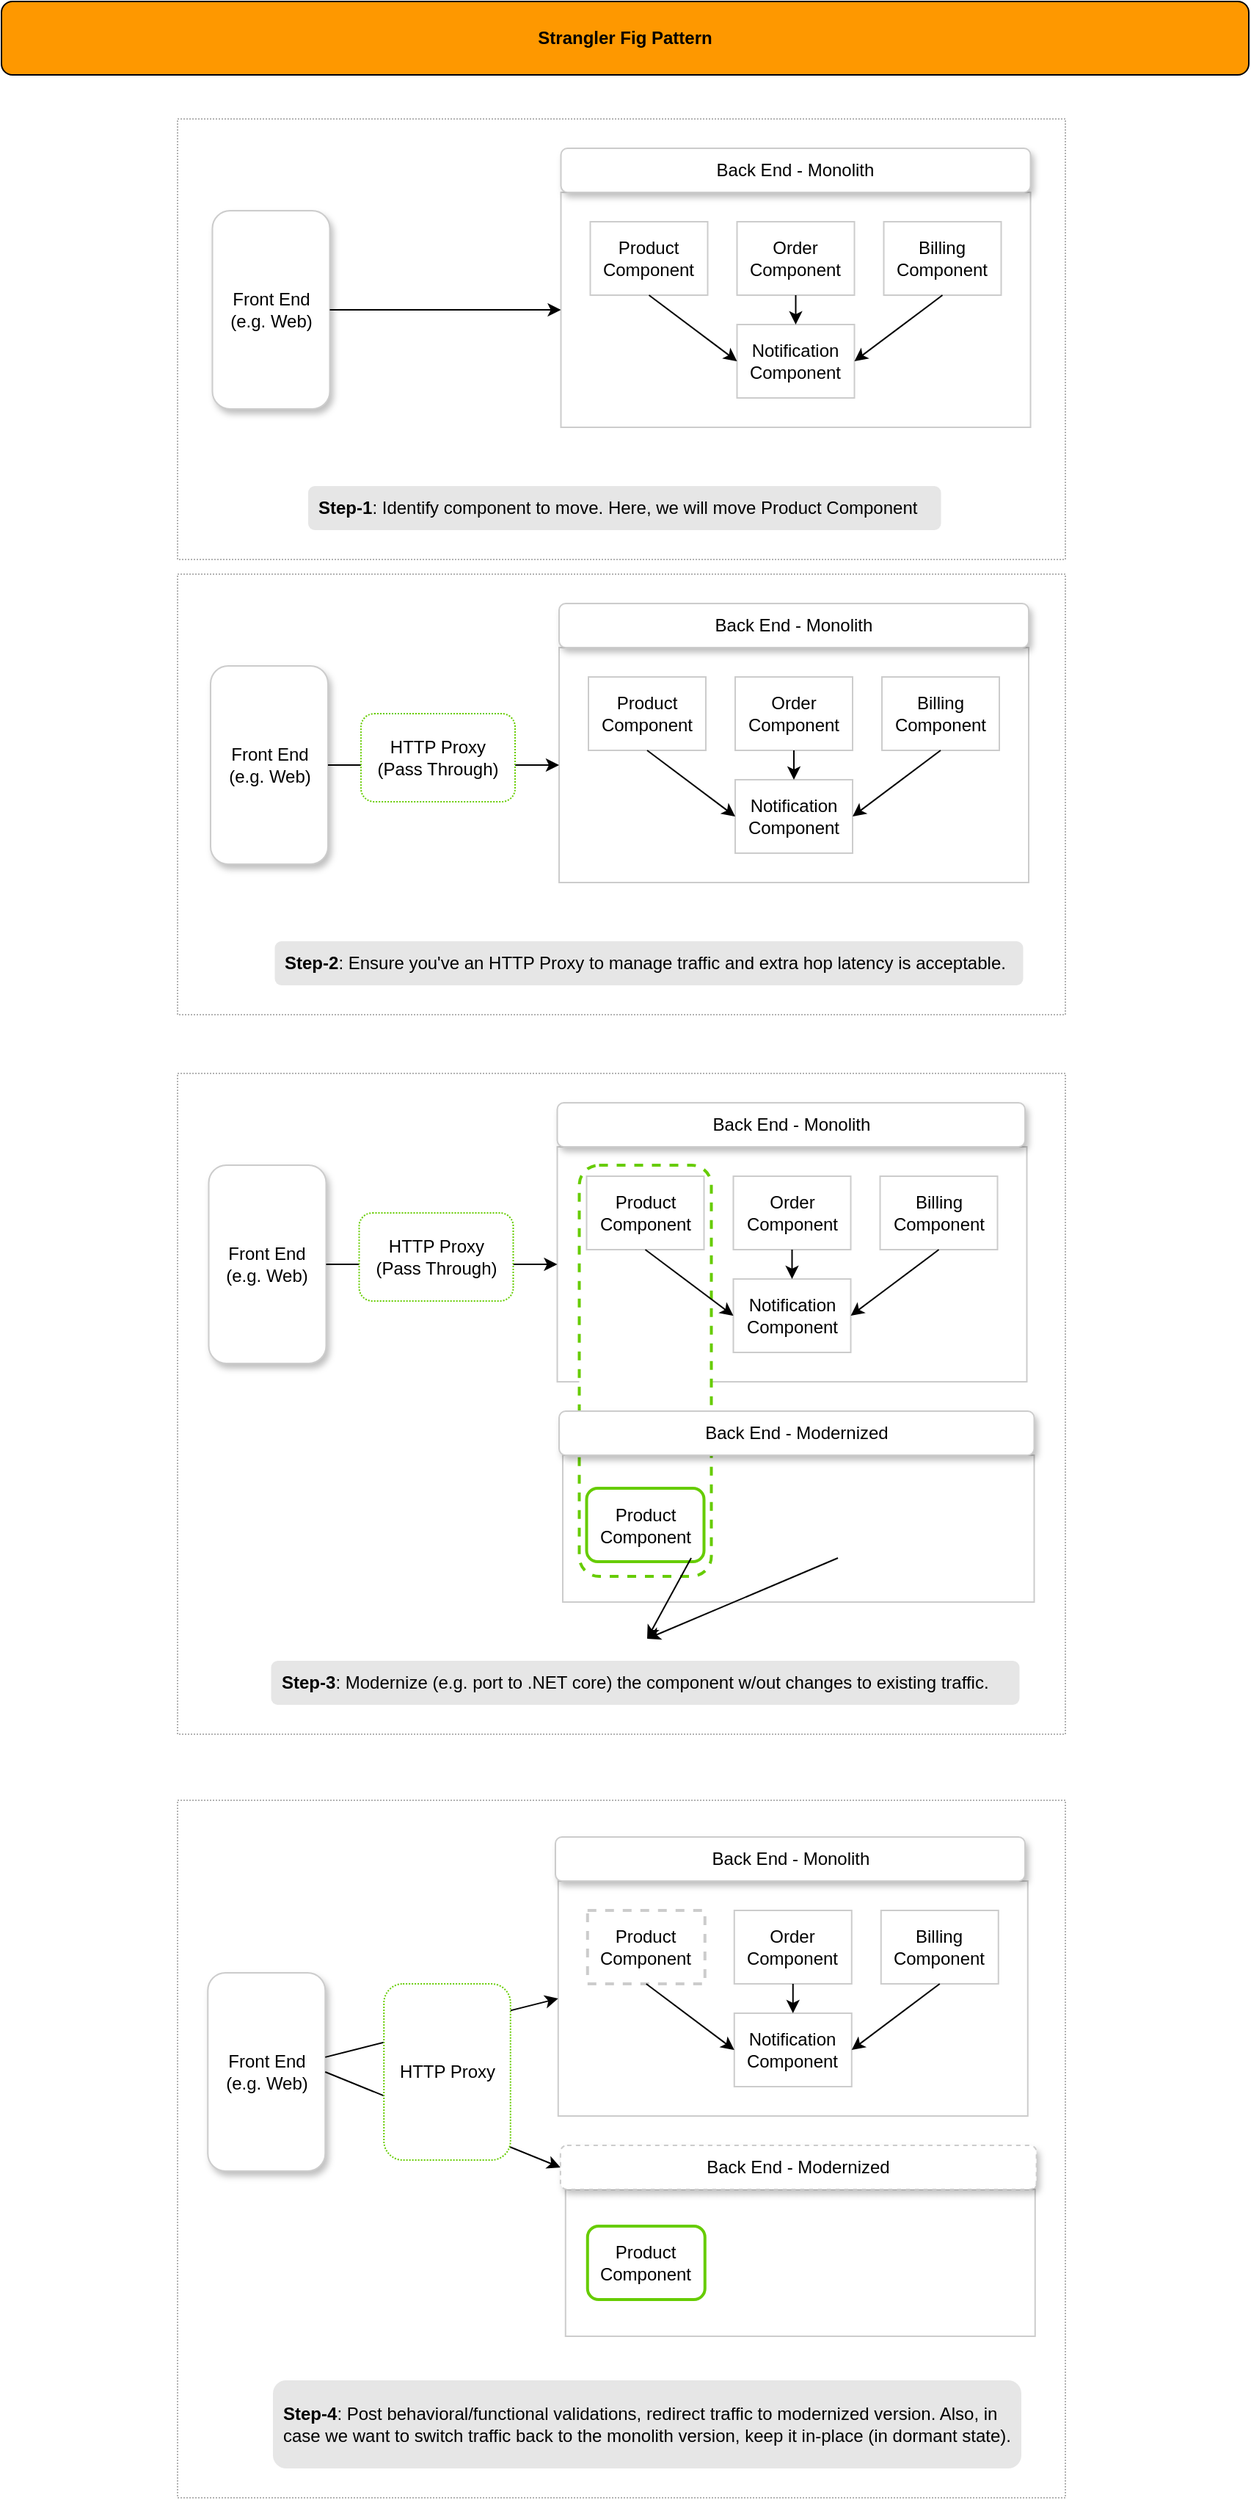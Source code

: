<mxfile version="19.0.3" type="device"><diagram id="A56E2FRzg1J_WpSR-TdX" name="Strangler Fig Pattern"><mxGraphModel dx="1098" dy="1143" grid="1" gridSize="10" guides="1" tooltips="1" connect="1" arrows="1" fold="1" page="1" pageScale="1" pageWidth="850" pageHeight="1100" math="0" shadow="0"><root><mxCell id="0"/><mxCell id="1" parent="0"/><mxCell id="nzpVo-MvLn8j6ytBCN_E-132" value="" style="rounded=0;whiteSpace=wrap;html=1;strokeColor=#B3B3B3;fillColor=default;strokeWidth=1;dashed=1;dashPattern=1 1;shadow=0;" vertex="1" parent="1"><mxGeometry x="120" y="1225" width="605" height="475" as="geometry"/></mxCell><mxCell id="nzpVo-MvLn8j6ytBCN_E-109" value="" style="rounded=0;whiteSpace=wrap;html=1;strokeColor=#B3B3B3;fillColor=default;strokeWidth=1;dashed=1;dashPattern=1 1;shadow=0;" vertex="1" parent="1"><mxGeometry x="120" y="730" width="605" height="450" as="geometry"/></mxCell><mxCell id="nzpVo-MvLn8j6ytBCN_E-110" value="" style="rounded=0;whiteSpace=wrap;html=1;strokeColor=#CCCCCC;" vertex="1" parent="1"><mxGeometry x="378.75" y="780" width="320" height="160" as="geometry"/></mxCell><mxCell id="nzpVo-MvLn8j6ytBCN_E-123" value="" style="rounded=0;whiteSpace=wrap;html=1;strokeColor=#CCCCCC;shadow=0;strokeWidth=1;" vertex="1" parent="1"><mxGeometry x="382.5" y="990" width="321.25" height="100" as="geometry"/></mxCell><mxCell id="nzpVo-MvLn8j6ytBCN_E-150" value="" style="rounded=1;whiteSpace=wrap;html=1;shadow=0;dashed=1;strokeColor=#66CC00;strokeWidth=2;fillColor=default;rotation=0;" vertex="1" parent="1"><mxGeometry x="393.75" y="792.5" width="90" height="280" as="geometry"/></mxCell><mxCell id="nzpVo-MvLn8j6ytBCN_E-16" value="" style="rounded=0;whiteSpace=wrap;html=1;strokeColor=#B3B3B3;fillColor=default;strokeWidth=1;dashed=1;dashPattern=1 1;shadow=0;" vertex="1" parent="1"><mxGeometry x="120" y="80" width="605" height="300" as="geometry"/></mxCell><mxCell id="nzpVo-MvLn8j6ytBCN_E-5" value="" style="rounded=0;whiteSpace=wrap;html=1;strokeColor=#CCCCCC;" vertex="1" parent="1"><mxGeometry x="381.25" y="130" width="320" height="160" as="geometry"/></mxCell><mxCell id="nzpVo-MvLn8j6ytBCN_E-1" value="Strangler Fig Pattern" style="rounded=1;whiteSpace=wrap;html=1;fontStyle=1;fillColor=#FE9800;" vertex="1" parent="1"><mxGeometry width="850" height="50" as="geometry"/></mxCell><mxCell id="nzpVo-MvLn8j6ytBCN_E-4" value="Front End (e.g. Web)" style="text;html=1;strokeColor=#CCCCCC;fillColor=default;align=center;verticalAlign=middle;whiteSpace=wrap;rounded=1;shadow=1;" vertex="1" parent="1"><mxGeometry x="143.75" y="142.5" width="80" height="135" as="geometry"/></mxCell><mxCell id="nzpVo-MvLn8j6ytBCN_E-6" value="Back End - Monolith" style="text;html=1;strokeColor=#CCCCCC;fillColor=default;align=center;verticalAlign=middle;whiteSpace=wrap;rounded=1;shadow=1;" vertex="1" parent="1"><mxGeometry x="381.25" y="100" width="320" height="30" as="geometry"/></mxCell><mxCell id="nzpVo-MvLn8j6ytBCN_E-9" value="Product Component" style="rounded=0;whiteSpace=wrap;html=1;strokeColor=#CCCCCC;fillColor=default;" vertex="1" parent="1"><mxGeometry x="401.25" y="150" width="80" height="50" as="geometry"/></mxCell><mxCell id="nzpVo-MvLn8j6ytBCN_E-10" value="Order Component" style="rounded=0;whiteSpace=wrap;html=1;strokeColor=#CCCCCC;fillColor=default;" vertex="1" parent="1"><mxGeometry x="501.25" y="150" width="80" height="50" as="geometry"/></mxCell><mxCell id="nzpVo-MvLn8j6ytBCN_E-11" value="Billing Component" style="rounded=0;whiteSpace=wrap;html=1;strokeColor=#CCCCCC;fillColor=default;" vertex="1" parent="1"><mxGeometry x="601.25" y="150" width="80" height="50" as="geometry"/></mxCell><mxCell id="nzpVo-MvLn8j6ytBCN_E-12" value="Notification Component" style="rounded=0;whiteSpace=wrap;html=1;strokeColor=#CCCCCC;fillColor=default;" vertex="1" parent="1"><mxGeometry x="501.25" y="220" width="80" height="50" as="geometry"/></mxCell><mxCell id="nzpVo-MvLn8j6ytBCN_E-13" value="" style="endArrow=classic;html=1;rounded=0;exitX=0.5;exitY=1;exitDx=0;exitDy=0;entryX=0;entryY=0.5;entryDx=0;entryDy=0;" edge="1" parent="1" source="nzpVo-MvLn8j6ytBCN_E-9" target="nzpVo-MvLn8j6ytBCN_E-12"><mxGeometry width="50" height="50" relative="1" as="geometry"><mxPoint x="421.25" y="260" as="sourcePoint"/><mxPoint x="471.25" y="210" as="targetPoint"/></mxGeometry></mxCell><mxCell id="nzpVo-MvLn8j6ytBCN_E-14" value="" style="endArrow=classic;html=1;rounded=0;exitX=0.5;exitY=1;exitDx=0;exitDy=0;entryX=0.5;entryY=0;entryDx=0;entryDy=0;" edge="1" parent="1" source="nzpVo-MvLn8j6ytBCN_E-10" target="nzpVo-MvLn8j6ytBCN_E-12"><mxGeometry width="50" height="50" relative="1" as="geometry"><mxPoint x="451.25" y="210" as="sourcePoint"/><mxPoint x="511.25" y="255" as="targetPoint"/></mxGeometry></mxCell><mxCell id="nzpVo-MvLn8j6ytBCN_E-15" value="" style="endArrow=classic;html=1;rounded=0;exitX=0.5;exitY=1;exitDx=0;exitDy=0;entryX=1;entryY=0.5;entryDx=0;entryDy=0;" edge="1" parent="1" source="nzpVo-MvLn8j6ytBCN_E-11" target="nzpVo-MvLn8j6ytBCN_E-12"><mxGeometry width="50" height="50" relative="1" as="geometry"><mxPoint x="451.25" y="210" as="sourcePoint"/><mxPoint x="511.25" y="255" as="targetPoint"/></mxGeometry></mxCell><mxCell id="nzpVo-MvLn8j6ytBCN_E-19" value="" style="endArrow=classic;html=1;rounded=0;entryX=0;entryY=0.5;entryDx=0;entryDy=0;exitX=1;exitY=0.5;exitDx=0;exitDy=0;" edge="1" parent="1" source="nzpVo-MvLn8j6ytBCN_E-4" target="nzpVo-MvLn8j6ytBCN_E-5"><mxGeometry width="50" height="50" relative="1" as="geometry"><mxPoint x="281.25" y="160" as="sourcePoint"/><mxPoint x="503.75" y="215" as="targetPoint"/></mxGeometry></mxCell><mxCell id="nzpVo-MvLn8j6ytBCN_E-95" value="" style="rounded=0;whiteSpace=wrap;html=1;strokeColor=#B3B3B3;fillColor=default;strokeWidth=1;dashed=1;dashPattern=1 1;shadow=0;" vertex="1" parent="1"><mxGeometry x="120" y="390" width="605" height="300" as="geometry"/></mxCell><mxCell id="nzpVo-MvLn8j6ytBCN_E-96" value="" style="rounded=0;whiteSpace=wrap;html=1;strokeColor=#CCCCCC;" vertex="1" parent="1"><mxGeometry x="380" y="440" width="320" height="160" as="geometry"/></mxCell><mxCell id="nzpVo-MvLn8j6ytBCN_E-97" value="Front End (e.g. Web)" style="text;html=1;strokeColor=#CCCCCC;fillColor=default;align=center;verticalAlign=middle;whiteSpace=wrap;rounded=1;shadow=1;" vertex="1" parent="1"><mxGeometry x="142.5" y="452.5" width="80" height="135" as="geometry"/></mxCell><mxCell id="nzpVo-MvLn8j6ytBCN_E-98" value="Back End - Monolith" style="text;html=1;strokeColor=#CCCCCC;fillColor=default;align=center;verticalAlign=middle;whiteSpace=wrap;rounded=1;shadow=1;" vertex="1" parent="1"><mxGeometry x="380" y="410" width="320" height="30" as="geometry"/></mxCell><mxCell id="nzpVo-MvLn8j6ytBCN_E-99" value="Product Component" style="rounded=0;whiteSpace=wrap;html=1;strokeColor=#CCCCCC;fillColor=default;" vertex="1" parent="1"><mxGeometry x="400" y="460" width="80" height="50" as="geometry"/></mxCell><mxCell id="nzpVo-MvLn8j6ytBCN_E-100" value="Order Component" style="rounded=0;whiteSpace=wrap;html=1;strokeColor=#CCCCCC;fillColor=default;" vertex="1" parent="1"><mxGeometry x="500" y="460" width="80" height="50" as="geometry"/></mxCell><mxCell id="nzpVo-MvLn8j6ytBCN_E-101" value="Billing Component" style="rounded=0;whiteSpace=wrap;html=1;strokeColor=#CCCCCC;fillColor=default;" vertex="1" parent="1"><mxGeometry x="600" y="460" width="80" height="50" as="geometry"/></mxCell><mxCell id="nzpVo-MvLn8j6ytBCN_E-102" value="Notification Component" style="rounded=0;whiteSpace=wrap;html=1;strokeColor=#CCCCCC;fillColor=default;" vertex="1" parent="1"><mxGeometry x="500" y="530" width="80" height="50" as="geometry"/></mxCell><mxCell id="nzpVo-MvLn8j6ytBCN_E-103" value="" style="endArrow=classic;html=1;rounded=0;exitX=0.5;exitY=1;exitDx=0;exitDy=0;entryX=0;entryY=0.5;entryDx=0;entryDy=0;" edge="1" parent="1" source="nzpVo-MvLn8j6ytBCN_E-99" target="nzpVo-MvLn8j6ytBCN_E-102"><mxGeometry width="50" height="50" relative="1" as="geometry"><mxPoint x="420" y="570" as="sourcePoint"/><mxPoint x="470" y="520" as="targetPoint"/></mxGeometry></mxCell><mxCell id="nzpVo-MvLn8j6ytBCN_E-104" value="" style="endArrow=classic;html=1;rounded=0;exitX=0.5;exitY=1;exitDx=0;exitDy=0;entryX=0.5;entryY=0;entryDx=0;entryDy=0;" edge="1" parent="1" source="nzpVo-MvLn8j6ytBCN_E-100" target="nzpVo-MvLn8j6ytBCN_E-102"><mxGeometry width="50" height="50" relative="1" as="geometry"><mxPoint x="450" y="520" as="sourcePoint"/><mxPoint x="510" y="565" as="targetPoint"/></mxGeometry></mxCell><mxCell id="nzpVo-MvLn8j6ytBCN_E-105" value="" style="endArrow=classic;html=1;rounded=0;exitX=0.5;exitY=1;exitDx=0;exitDy=0;entryX=1;entryY=0.5;entryDx=0;entryDy=0;" edge="1" parent="1" source="nzpVo-MvLn8j6ytBCN_E-101" target="nzpVo-MvLn8j6ytBCN_E-102"><mxGeometry width="50" height="50" relative="1" as="geometry"><mxPoint x="450" y="520" as="sourcePoint"/><mxPoint x="510" y="565" as="targetPoint"/></mxGeometry></mxCell><mxCell id="nzpVo-MvLn8j6ytBCN_E-107" value="" style="endArrow=classic;html=1;rounded=0;entryX=0;entryY=0.5;entryDx=0;entryDy=0;startArrow=none;" edge="1" parent="1" source="nzpVo-MvLn8j6ytBCN_E-97" target="nzpVo-MvLn8j6ytBCN_E-96"><mxGeometry width="50" height="50" relative="1" as="geometry"><mxPoint x="348.75" y="520" as="sourcePoint"/><mxPoint x="522.5" y="525" as="targetPoint"/></mxGeometry></mxCell><mxCell id="nzpVo-MvLn8j6ytBCN_E-60" value="HTTP Proxy&lt;br&gt;(Pass Through)" style="rounded=1;whiteSpace=wrap;html=1;shadow=0;dashed=1;strokeColor=#66CC00;strokeWidth=1;fillColor=default;rotation=0;dashPattern=1 1;" vertex="1" parent="1"><mxGeometry x="245" y="485" width="105" height="60" as="geometry"/></mxCell><mxCell id="nzpVo-MvLn8j6ytBCN_E-111" value="Front End (e.g. Web)" style="text;html=1;strokeColor=#CCCCCC;fillColor=default;align=center;verticalAlign=middle;whiteSpace=wrap;rounded=1;shadow=1;" vertex="1" parent="1"><mxGeometry x="141.25" y="792.5" width="80" height="135" as="geometry"/></mxCell><mxCell id="nzpVo-MvLn8j6ytBCN_E-112" value="Back End - Monolith" style="text;html=1;strokeColor=#CCCCCC;fillColor=default;align=center;verticalAlign=middle;whiteSpace=wrap;rounded=1;shadow=1;" vertex="1" parent="1"><mxGeometry x="378.75" y="750" width="318.75" height="30" as="geometry"/></mxCell><mxCell id="nzpVo-MvLn8j6ytBCN_E-113" value="Product Component" style="rounded=0;whiteSpace=wrap;html=1;strokeColor=#CCCCCC;fillColor=default;" vertex="1" parent="1"><mxGeometry x="398.75" y="800" width="80" height="50" as="geometry"/></mxCell><mxCell id="nzpVo-MvLn8j6ytBCN_E-114" value="Order Component" style="rounded=0;whiteSpace=wrap;html=1;strokeColor=#CCCCCC;fillColor=default;" vertex="1" parent="1"><mxGeometry x="498.75" y="800" width="80" height="50" as="geometry"/></mxCell><mxCell id="nzpVo-MvLn8j6ytBCN_E-115" value="Billing Component" style="rounded=0;whiteSpace=wrap;html=1;strokeColor=#CCCCCC;fillColor=default;" vertex="1" parent="1"><mxGeometry x="598.75" y="800" width="80" height="50" as="geometry"/></mxCell><mxCell id="nzpVo-MvLn8j6ytBCN_E-116" value="Notification Component" style="rounded=0;whiteSpace=wrap;html=1;strokeColor=#CCCCCC;fillColor=default;" vertex="1" parent="1"><mxGeometry x="498.75" y="870" width="80" height="50" as="geometry"/></mxCell><mxCell id="nzpVo-MvLn8j6ytBCN_E-117" value="" style="endArrow=classic;html=1;rounded=0;exitX=0.5;exitY=1;exitDx=0;exitDy=0;entryX=0;entryY=0.5;entryDx=0;entryDy=0;" edge="1" parent="1" source="nzpVo-MvLn8j6ytBCN_E-113" target="nzpVo-MvLn8j6ytBCN_E-116"><mxGeometry width="50" height="50" relative="1" as="geometry"><mxPoint x="418.75" y="910" as="sourcePoint"/><mxPoint x="468.75" y="860" as="targetPoint"/></mxGeometry></mxCell><mxCell id="nzpVo-MvLn8j6ytBCN_E-118" value="" style="endArrow=classic;html=1;rounded=0;exitX=0.5;exitY=1;exitDx=0;exitDy=0;entryX=0.5;entryY=0;entryDx=0;entryDy=0;" edge="1" parent="1" source="nzpVo-MvLn8j6ytBCN_E-114" target="nzpVo-MvLn8j6ytBCN_E-116"><mxGeometry width="50" height="50" relative="1" as="geometry"><mxPoint x="448.75" y="860" as="sourcePoint"/><mxPoint x="508.75" y="905" as="targetPoint"/></mxGeometry></mxCell><mxCell id="nzpVo-MvLn8j6ytBCN_E-119" value="" style="endArrow=classic;html=1;rounded=0;exitX=0.5;exitY=1;exitDx=0;exitDy=0;entryX=1;entryY=0.5;entryDx=0;entryDy=0;" edge="1" parent="1" source="nzpVo-MvLn8j6ytBCN_E-115" target="nzpVo-MvLn8j6ytBCN_E-116"><mxGeometry width="50" height="50" relative="1" as="geometry"><mxPoint x="448.75" y="860" as="sourcePoint"/><mxPoint x="508.75" y="905" as="targetPoint"/></mxGeometry></mxCell><mxCell id="nzpVo-MvLn8j6ytBCN_E-121" value="" style="endArrow=classic;html=1;rounded=0;entryX=0;entryY=0.5;entryDx=0;entryDy=0;startArrow=none;" edge="1" parent="1" source="nzpVo-MvLn8j6ytBCN_E-111" target="nzpVo-MvLn8j6ytBCN_E-110"><mxGeometry width="50" height="50" relative="1" as="geometry"><mxPoint x="347.5" y="860" as="sourcePoint"/><mxPoint x="521.25" y="865" as="targetPoint"/></mxGeometry></mxCell><mxCell id="nzpVo-MvLn8j6ytBCN_E-122" value="HTTP Proxy&lt;br&gt;(Pass Through)" style="rounded=1;whiteSpace=wrap;html=1;shadow=0;dashed=1;strokeColor=#66CC00;strokeWidth=1;fillColor=default;rotation=0;dashPattern=1 1;" vertex="1" parent="1"><mxGeometry x="243.75" y="825" width="105" height="60" as="geometry"/></mxCell><mxCell id="nzpVo-MvLn8j6ytBCN_E-125" value="Product Component" style="rounded=1;whiteSpace=wrap;html=1;strokeColor=#66CC00;fillColor=default;shadow=0;strokeWidth=2;" vertex="1" parent="1"><mxGeometry x="398.75" y="1012.5" width="80" height="50" as="geometry"/></mxCell><mxCell id="nzpVo-MvLn8j6ytBCN_E-130" value="" style="endArrow=classic;html=1;rounded=0;exitX=0.5;exitY=1;exitDx=0;exitDy=0;entryX=0.5;entryY=0;entryDx=0;entryDy=0;" edge="1" parent="1" target="nzpVo-MvLn8j6ytBCN_E-128"><mxGeometry width="50" height="50" relative="1" as="geometry"><mxPoint x="470" y="1060" as="sourcePoint"/><mxPoint x="440" y="1115" as="targetPoint"/></mxGeometry></mxCell><mxCell id="nzpVo-MvLn8j6ytBCN_E-131" value="" style="endArrow=classic;html=1;rounded=0;exitX=0.5;exitY=1;exitDx=0;exitDy=0;entryX=1;entryY=0.5;entryDx=0;entryDy=0;" edge="1" parent="1" target="nzpVo-MvLn8j6ytBCN_E-128"><mxGeometry width="50" height="50" relative="1" as="geometry"><mxPoint x="570" y="1060" as="sourcePoint"/><mxPoint x="440" y="1115" as="targetPoint"/></mxGeometry></mxCell><mxCell id="nzpVo-MvLn8j6ytBCN_E-133" value="" style="rounded=0;whiteSpace=wrap;html=1;strokeColor=#CCCCCC;" vertex="1" parent="1"><mxGeometry x="379.38" y="1280" width="320" height="160" as="geometry"/></mxCell><mxCell id="nzpVo-MvLn8j6ytBCN_E-134" value="Front End (e.g. Web)" style="text;html=1;strokeColor=#CCCCCC;fillColor=default;align=center;verticalAlign=middle;whiteSpace=wrap;rounded=1;shadow=1;" vertex="1" parent="1"><mxGeometry x="140.63" y="1342.5" width="80" height="135" as="geometry"/></mxCell><mxCell id="nzpVo-MvLn8j6ytBCN_E-135" value="Back End - Monolith" style="text;html=1;strokeColor=#CCCCCC;fillColor=default;align=center;verticalAlign=middle;whiteSpace=wrap;rounded=1;shadow=1;" vertex="1" parent="1"><mxGeometry x="377.5" y="1250" width="320" height="30" as="geometry"/></mxCell><mxCell id="nzpVo-MvLn8j6ytBCN_E-136" value="Product Component" style="rounded=0;whiteSpace=wrap;html=1;strokeColor=#CCCCCC;fillColor=default;dashed=1;strokeWidth=2;" vertex="1" parent="1"><mxGeometry x="399.38" y="1300" width="80" height="50" as="geometry"/></mxCell><mxCell id="nzpVo-MvLn8j6ytBCN_E-137" value="Order Component" style="rounded=0;whiteSpace=wrap;html=1;strokeColor=#CCCCCC;fillColor=default;" vertex="1" parent="1"><mxGeometry x="499.38" y="1300" width="80" height="50" as="geometry"/></mxCell><mxCell id="nzpVo-MvLn8j6ytBCN_E-138" value="Billing Component" style="rounded=0;whiteSpace=wrap;html=1;strokeColor=#CCCCCC;fillColor=default;" vertex="1" parent="1"><mxGeometry x="599.38" y="1300" width="80" height="50" as="geometry"/></mxCell><mxCell id="nzpVo-MvLn8j6ytBCN_E-139" value="Notification Component" style="rounded=0;whiteSpace=wrap;html=1;strokeColor=#CCCCCC;fillColor=default;" vertex="1" parent="1"><mxGeometry x="499.38" y="1370" width="80" height="50" as="geometry"/></mxCell><mxCell id="nzpVo-MvLn8j6ytBCN_E-140" value="" style="endArrow=classic;html=1;rounded=0;exitX=0.5;exitY=1;exitDx=0;exitDy=0;entryX=0;entryY=0.5;entryDx=0;entryDy=0;" edge="1" parent="1" source="nzpVo-MvLn8j6ytBCN_E-136" target="nzpVo-MvLn8j6ytBCN_E-139"><mxGeometry width="50" height="50" relative="1" as="geometry"><mxPoint x="419.38" y="1410" as="sourcePoint"/><mxPoint x="469.38" y="1360" as="targetPoint"/></mxGeometry></mxCell><mxCell id="nzpVo-MvLn8j6ytBCN_E-141" value="" style="endArrow=classic;html=1;rounded=0;exitX=0.5;exitY=1;exitDx=0;exitDy=0;entryX=0.5;entryY=0;entryDx=0;entryDy=0;" edge="1" parent="1" source="nzpVo-MvLn8j6ytBCN_E-137" target="nzpVo-MvLn8j6ytBCN_E-139"><mxGeometry width="50" height="50" relative="1" as="geometry"><mxPoint x="449.38" y="1360" as="sourcePoint"/><mxPoint x="509.38" y="1405" as="targetPoint"/></mxGeometry></mxCell><mxCell id="nzpVo-MvLn8j6ytBCN_E-142" value="" style="endArrow=classic;html=1;rounded=0;exitX=0.5;exitY=1;exitDx=0;exitDy=0;entryX=1;entryY=0.5;entryDx=0;entryDy=0;" edge="1" parent="1" source="nzpVo-MvLn8j6ytBCN_E-138" target="nzpVo-MvLn8j6ytBCN_E-139"><mxGeometry width="50" height="50" relative="1" as="geometry"><mxPoint x="449.38" y="1360" as="sourcePoint"/><mxPoint x="509.38" y="1405" as="targetPoint"/></mxGeometry></mxCell><mxCell id="nzpVo-MvLn8j6ytBCN_E-144" value="" style="endArrow=classic;html=1;rounded=0;entryX=0;entryY=0.5;entryDx=0;entryDy=0;startArrow=none;" edge="1" parent="1" source="nzpVo-MvLn8j6ytBCN_E-134" target="nzpVo-MvLn8j6ytBCN_E-133"><mxGeometry width="50" height="50" relative="1" as="geometry"><mxPoint x="348.13" y="1360" as="sourcePoint"/><mxPoint x="521.88" y="1365" as="targetPoint"/></mxGeometry></mxCell><mxCell id="nzpVo-MvLn8j6ytBCN_E-146" value="" style="rounded=0;whiteSpace=wrap;html=1;strokeColor=#CCCCCC;shadow=0;strokeWidth=1;" vertex="1" parent="1"><mxGeometry x="384.38" y="1490" width="320" height="100" as="geometry"/></mxCell><mxCell id="nzpVo-MvLn8j6ytBCN_E-148" value="Product Component" style="rounded=1;whiteSpace=wrap;html=1;strokeColor=#66CC00;fillColor=default;shadow=0;strokeWidth=2;" vertex="1" parent="1"><mxGeometry x="399.38" y="1515" width="80" height="50" as="geometry"/></mxCell><mxCell id="nzpVo-MvLn8j6ytBCN_E-149" value="" style="endArrow=classic;html=1;rounded=0;exitX=1;exitY=0.5;exitDx=0;exitDy=0;entryX=0;entryY=0.5;entryDx=0;entryDy=0;" edge="1" parent="1" source="nzpVo-MvLn8j6ytBCN_E-134" target="nzpVo-MvLn8j6ytBCN_E-147"><mxGeometry width="50" height="50" relative="1" as="geometry"><mxPoint x="380.63" y="1352.5" as="sourcePoint"/><mxPoint x="430.63" y="1302.5" as="targetPoint"/></mxGeometry></mxCell><mxCell id="nzpVo-MvLn8j6ytBCN_E-145" value="HTTP Proxy" style="rounded=1;whiteSpace=wrap;html=1;shadow=0;dashed=1;strokeColor=#66CC00;strokeWidth=1;fillColor=default;rotation=0;dashPattern=1 1;" vertex="1" parent="1"><mxGeometry x="260.63" y="1350" width="86.25" height="120" as="geometry"/></mxCell><mxCell id="nzpVo-MvLn8j6ytBCN_E-124" value="Back End - Modernized" style="text;html=1;strokeColor=#CCCCCC;fillColor=default;align=center;verticalAlign=middle;whiteSpace=wrap;rounded=1;shadow=1;strokeWidth=1;" vertex="1" parent="1"><mxGeometry x="380" y="960" width="323.75" height="30" as="geometry"/></mxCell><mxCell id="nzpVo-MvLn8j6ytBCN_E-170" value="&lt;b&gt;Step-1&lt;/b&gt;: Identify component to move. Here, we will move Product Component" style="text;html=1;strokeColor=none;fillColor=#E6E6E6;align=left;verticalAlign=middle;whiteSpace=wrap;rounded=1;shadow=0;perimeterSpacing=0;spacing=7;" vertex="1" parent="1"><mxGeometry x="209" y="330" width="431.25" height="30" as="geometry"/></mxCell><mxCell id="nzpVo-MvLn8j6ytBCN_E-171" value="&lt;b&gt;Step-2&lt;/b&gt;: Ensure you've an HTTP Proxy to manage traffic and extra hop latency is acceptable." style="text;html=1;strokeColor=none;fillColor=#E6E6E6;align=left;verticalAlign=middle;whiteSpace=wrap;rounded=1;shadow=0;perimeterSpacing=0;spacing=7;" vertex="1" parent="1"><mxGeometry x="186.25" y="640" width="510" height="30" as="geometry"/></mxCell><mxCell id="nzpVo-MvLn8j6ytBCN_E-172" value="&lt;b&gt;Step-3&lt;/b&gt;: Modernize (e.g. port to .NET core) the component w/out changes to existing traffic.&amp;nbsp;" style="text;html=1;strokeColor=none;fillColor=#E6E6E6;align=left;verticalAlign=middle;whiteSpace=wrap;rounded=1;shadow=0;perimeterSpacing=0;spacing=7;" vertex="1" parent="1"><mxGeometry x="183.75" y="1130" width="510" height="30" as="geometry"/></mxCell><mxCell id="nzpVo-MvLn8j6ytBCN_E-173" value="&lt;b&gt;Step-4&lt;/b&gt;: Post behavioral/functional validations, redirect traffic to modernized version. Also, in case we want to switch traffic back to the monolith version, keep it in-place (in dormant state)." style="text;html=1;strokeColor=none;fillColor=#E6E6E6;align=left;verticalAlign=middle;whiteSpace=wrap;rounded=1;shadow=0;perimeterSpacing=0;spacing=7;" vertex="1" parent="1"><mxGeometry x="185" y="1620" width="510" height="60" as="geometry"/></mxCell><mxCell id="nzpVo-MvLn8j6ytBCN_E-147" value="Back End - Modernized" style="text;html=1;strokeColor=#CCCCCC;fillColor=default;align=center;verticalAlign=middle;whiteSpace=wrap;rounded=1;shadow=1;dashed=1;strokeWidth=1;" vertex="1" parent="1"><mxGeometry x="380.93" y="1460" width="324.38" height="30" as="geometry"/></mxCell></root></mxGraphModel></diagram></mxfile>